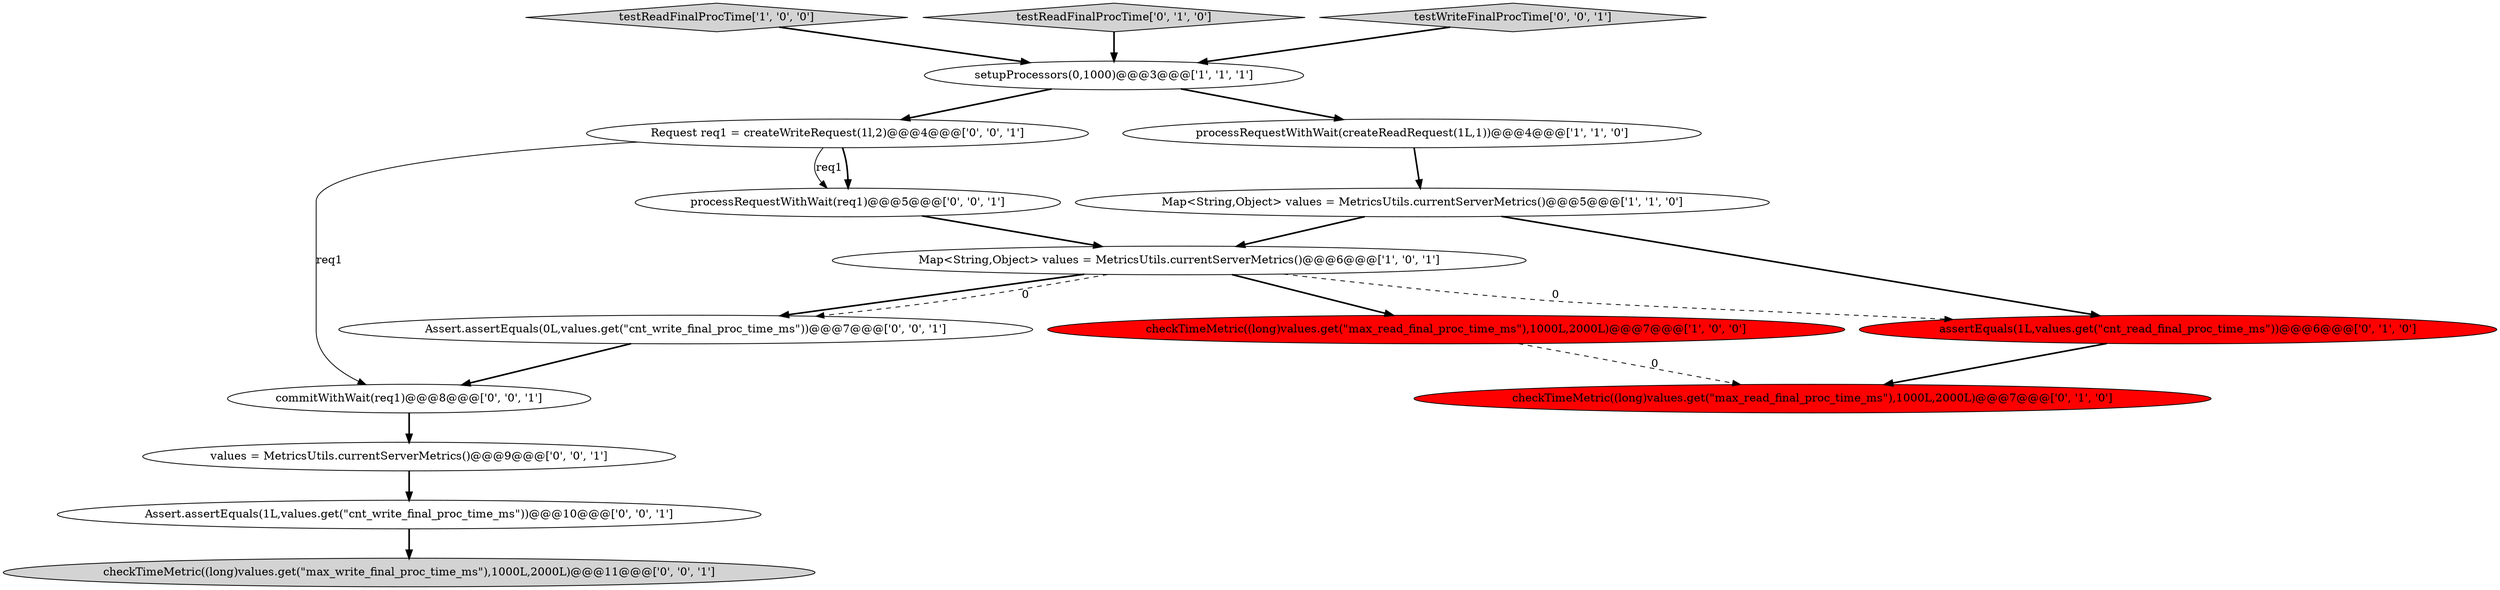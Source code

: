 digraph {
0 [style = filled, label = "setupProcessors(0,1000)@@@3@@@['1', '1', '1']", fillcolor = white, shape = ellipse image = "AAA0AAABBB1BBB"];
4 [style = filled, label = "testReadFinalProcTime['1', '0', '0']", fillcolor = lightgray, shape = diamond image = "AAA0AAABBB1BBB"];
1 [style = filled, label = "Map<String,Object> values = MetricsUtils.currentServerMetrics()@@@5@@@['1', '1', '0']", fillcolor = white, shape = ellipse image = "AAA0AAABBB1BBB"];
7 [style = filled, label = "checkTimeMetric((long)values.get(\"max_read_final_proc_time_ms\"),1000L,2000L)@@@7@@@['0', '1', '0']", fillcolor = red, shape = ellipse image = "AAA1AAABBB2BBB"];
15 [style = filled, label = "Request req1 = createWriteRequest(1l,2)@@@4@@@['0', '0', '1']", fillcolor = white, shape = ellipse image = "AAA0AAABBB3BBB"];
11 [style = filled, label = "Assert.assertEquals(1L,values.get(\"cnt_write_final_proc_time_ms\"))@@@10@@@['0', '0', '1']", fillcolor = white, shape = ellipse image = "AAA0AAABBB3BBB"];
2 [style = filled, label = "checkTimeMetric((long)values.get(\"max_read_final_proc_time_ms\"),1000L,2000L)@@@7@@@['1', '0', '0']", fillcolor = red, shape = ellipse image = "AAA1AAABBB1BBB"];
3 [style = filled, label = "processRequestWithWait(createReadRequest(1L,1))@@@4@@@['1', '1', '0']", fillcolor = white, shape = ellipse image = "AAA0AAABBB1BBB"];
8 [style = filled, label = "testReadFinalProcTime['0', '1', '0']", fillcolor = lightgray, shape = diamond image = "AAA0AAABBB2BBB"];
12 [style = filled, label = "testWriteFinalProcTime['0', '0', '1']", fillcolor = lightgray, shape = diamond image = "AAA0AAABBB3BBB"];
14 [style = filled, label = "values = MetricsUtils.currentServerMetrics()@@@9@@@['0', '0', '1']", fillcolor = white, shape = ellipse image = "AAA0AAABBB3BBB"];
6 [style = filled, label = "assertEquals(1L,values.get(\"cnt_read_final_proc_time_ms\"))@@@6@@@['0', '1', '0']", fillcolor = red, shape = ellipse image = "AAA1AAABBB2BBB"];
9 [style = filled, label = "checkTimeMetric((long)values.get(\"max_write_final_proc_time_ms\"),1000L,2000L)@@@11@@@['0', '0', '1']", fillcolor = lightgray, shape = ellipse image = "AAA0AAABBB3BBB"];
5 [style = filled, label = "Map<String,Object> values = MetricsUtils.currentServerMetrics()@@@6@@@['1', '0', '1']", fillcolor = white, shape = ellipse image = "AAA0AAABBB1BBB"];
10 [style = filled, label = "Assert.assertEquals(0L,values.get(\"cnt_write_final_proc_time_ms\"))@@@7@@@['0', '0', '1']", fillcolor = white, shape = ellipse image = "AAA0AAABBB3BBB"];
13 [style = filled, label = "processRequestWithWait(req1)@@@5@@@['0', '0', '1']", fillcolor = white, shape = ellipse image = "AAA0AAABBB3BBB"];
16 [style = filled, label = "commitWithWait(req1)@@@8@@@['0', '0', '1']", fillcolor = white, shape = ellipse image = "AAA0AAABBB3BBB"];
1->5 [style = bold, label=""];
0->3 [style = bold, label=""];
5->10 [style = bold, label=""];
15->13 [style = bold, label=""];
3->1 [style = bold, label=""];
15->13 [style = solid, label="req1"];
2->7 [style = dashed, label="0"];
11->9 [style = bold, label=""];
12->0 [style = bold, label=""];
0->15 [style = bold, label=""];
4->0 [style = bold, label=""];
8->0 [style = bold, label=""];
5->2 [style = bold, label=""];
1->6 [style = bold, label=""];
15->16 [style = solid, label="req1"];
5->6 [style = dashed, label="0"];
10->16 [style = bold, label=""];
5->10 [style = dashed, label="0"];
13->5 [style = bold, label=""];
16->14 [style = bold, label=""];
6->7 [style = bold, label=""];
14->11 [style = bold, label=""];
}
